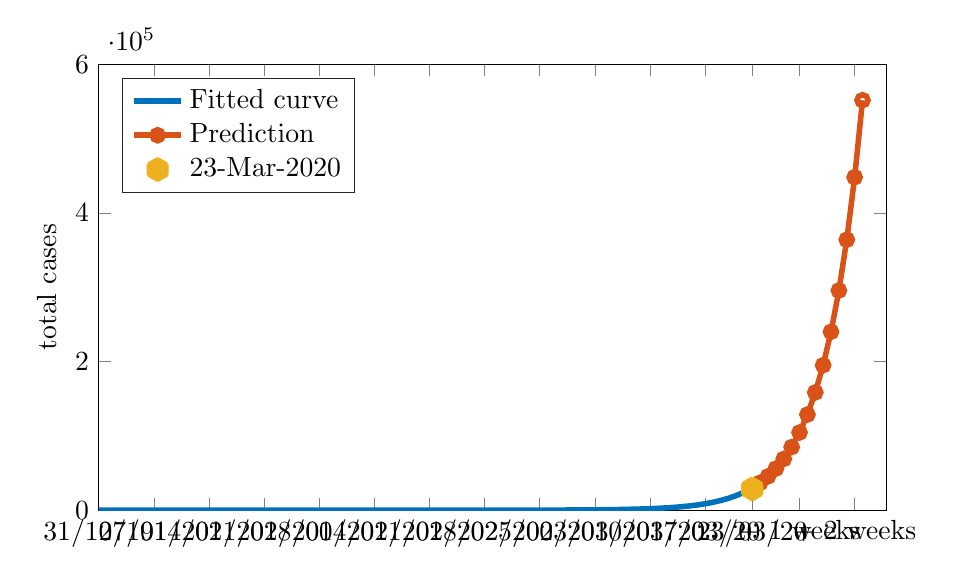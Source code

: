 % This file was created by matlab2tikz.
% Minimal pgfplots version: 1.3
%
\definecolor{mycolor1}{rgb}{0.0,0.447,0.741}%
\definecolor{mycolor2}{rgb}{0.85,0.325,0.098}%
\definecolor{mycolor3}{rgb}{0.929,0.694,0.125}%
%
\begin{tikzpicture}

\begin{axis}[%
width=10cm,
height=5.665cm,
at={(0cm,0cm)},
scale only axis,
xmin=0,
xmax=100,
xtick={0,7,14,21,28,35,42,49,56,63,70,77,83,89,96},
xticklabels={{31/12/19},{07/01/20},{14/01/20},{21/01/20},{28/01/20},{04/02/20},{11/02/20},{18/02/20},{25/02/20},{03/03/20},{10/03/20},{17/03/20},{23/03/20},{+ 1 weeks},{+ 2 weeks}},
ymin=0,
ymax=600000,
ylabel={total cases},
legend style={at={(0.03,0.97)},anchor=north west,legend cell align=left,align=left,draw=white!15!black}
]
\addplot [color=mycolor1,solid,line width=2.0pt]
  table[row sep=crcr]{%
0	0.001\\
1	0.001\\
2	0.001\\
3	0.002\\
4	0.002\\
5	0.003\\
6	0.003\\
7	0.004\\
8	0.005\\
9	0.006\\
10	0.008\\
11	0.009\\
12	0.012\\
13	0.014\\
14	0.018\\
15	0.022\\
16	0.027\\
17	0.033\\
18	0.04\\
19	0.05\\
20	0.061\\
21	0.076\\
22	0.093\\
23	0.115\\
24	0.141\\
25	0.174\\
26	0.214\\
27	0.263\\
28	0.324\\
29	0.399\\
30	0.491\\
31	0.604\\
32	0.744\\
33	0.916\\
34	1.128\\
35	1.389\\
36	1.709\\
37	2.105\\
38	2.591\\
39	3.19\\
40	3.927\\
41	4.835\\
42	5.952\\
43	7.328\\
44	9.022\\
45	11.107\\
46	13.675\\
47	16.835\\
48	20.727\\
49	25.517\\
50	31.415\\
51	38.676\\
52	47.616\\
53	58.622\\
54	72.171\\
55	88.852\\
56	109.389\\
57	134.673\\
58	165.8\\
59	204.122\\
60	251.302\\
61	309.386\\
62	380.895\\
63	468.933\\
64	577.32\\
65	710.758\\
66	875.039\\
67	1077.29\\
68	1326.288\\
69	1632.839\\
70	2010.243\\
71	2474.879\\
72	3046.908\\
73	3751.152\\
74	4618.171\\
75	5685.588\\
76	6999.721\\
77	8617.595\\
78	10609.415\\
79	13061.613\\
80	16080.596\\
81	19797.37\\
82	24373.217\\
83	30006.698\\
};
\addlegendentry{Fitted curve};

\addplot [color=mycolor2,solid,line width=2.0pt,mark=o,mark options={solid}]
  table[row sep=crcr]{%
83	30007\\
84	36942\\
85	45481\\
86	55993\\
87	68935\\
88	84868\\
89	104484\\
90	128634\\
91	158366\\
92	194969\\
93	240033\\
94	295513\\
95	363817\\
96	447907\\
97	551433\\
};
\addlegendentry{Prediction};

\addplot [color=mycolor3,line width=8.0pt,only marks,mark=asterisk,mark options={solid}]
  table[row sep=crcr]{%
83	28572\\
};
\addlegendentry{23-Mar-2020};

\end{axis}
\end{tikzpicture}%